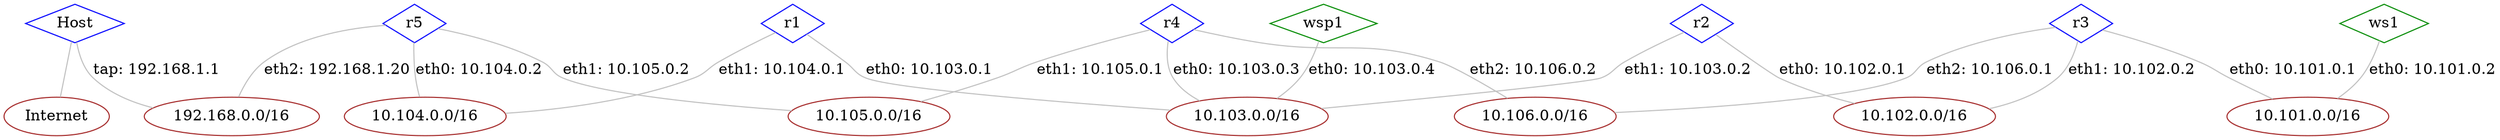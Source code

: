 graph G {
edge [len=1.5];
node [shape=diamond, color="green4"];
Host [color="blue"];
r1 [color="blue"];
r2 [color="blue"];
r3 [color="blue"];
r4 [color="blue"];
r5 [color="blue"];
ws1;
wsp1;
node [shape=ellipse, color="brown"];
lan6 [label="10.106.0.0/16"];
lan5 [label="10.105.0.0/16"];
lan3 [label="10.103.0.0/16"];
tap [label="192.168.0.0/16"];
lan5 [label="10.105.0.0/16"];
lan4 [label="10.104.0.0/16"];
lan3 [label="10.103.0.0/16"];
lan4 [label="10.104.0.0/16"];
lan3 [label="10.103.0.0/16"];
lan3 [label="10.103.0.0/16"];
lan2 [label="10.102.0.0/16"];
lan6 [label="10.106.0.0/16"];
lan2 [label="10.102.0.0/16"];
lan1 [label="10.101.0.0/16"];
lan1 [label="10.101.0.0/16"];
Internet [label="Internet"];
tap [label="192.168.0.0/16"];
Host -- Internet [color="gray"];
Host -- tap [label="tap: 192.168.1.1", color="gray"];
r1 -- lan4 [label="eth1: 10.104.0.1", color="gray"];
r1 -- lan3 [label="eth0: 10.103.0.1", color="gray"];
r2 -- lan3 [label="eth1: 10.103.0.2", color="gray"];
r2 -- lan2 [label="eth0: 10.102.0.1", color="gray"];
r3 -- lan6 [label="eth2: 10.106.0.1", color="gray"];
r3 -- lan2 [label="eth1: 10.102.0.2", color="gray"];
r3 -- lan1 [label="eth0: 10.101.0.1", color="gray"];
r4 -- lan6 [label="eth2: 10.106.0.2", color="gray"];
r4 -- lan5 [label="eth1: 10.105.0.1", color="gray"];
r4 -- lan3 [label="eth0: 10.103.0.3", color="gray"];
r5 -- tap [label="eth2: 192.168.1.20", color="gray"];
r5 -- lan5 [label="eth1: 10.105.0.2", color="gray"];
r5 -- lan4 [label="eth0: 10.104.0.2", color="gray"];
ws1 -- lan1 [label="eth0: 10.101.0.2", color="gray"];
wsp1 -- lan3 [label="eth0: 10.103.0.4", color="gray"];
}

